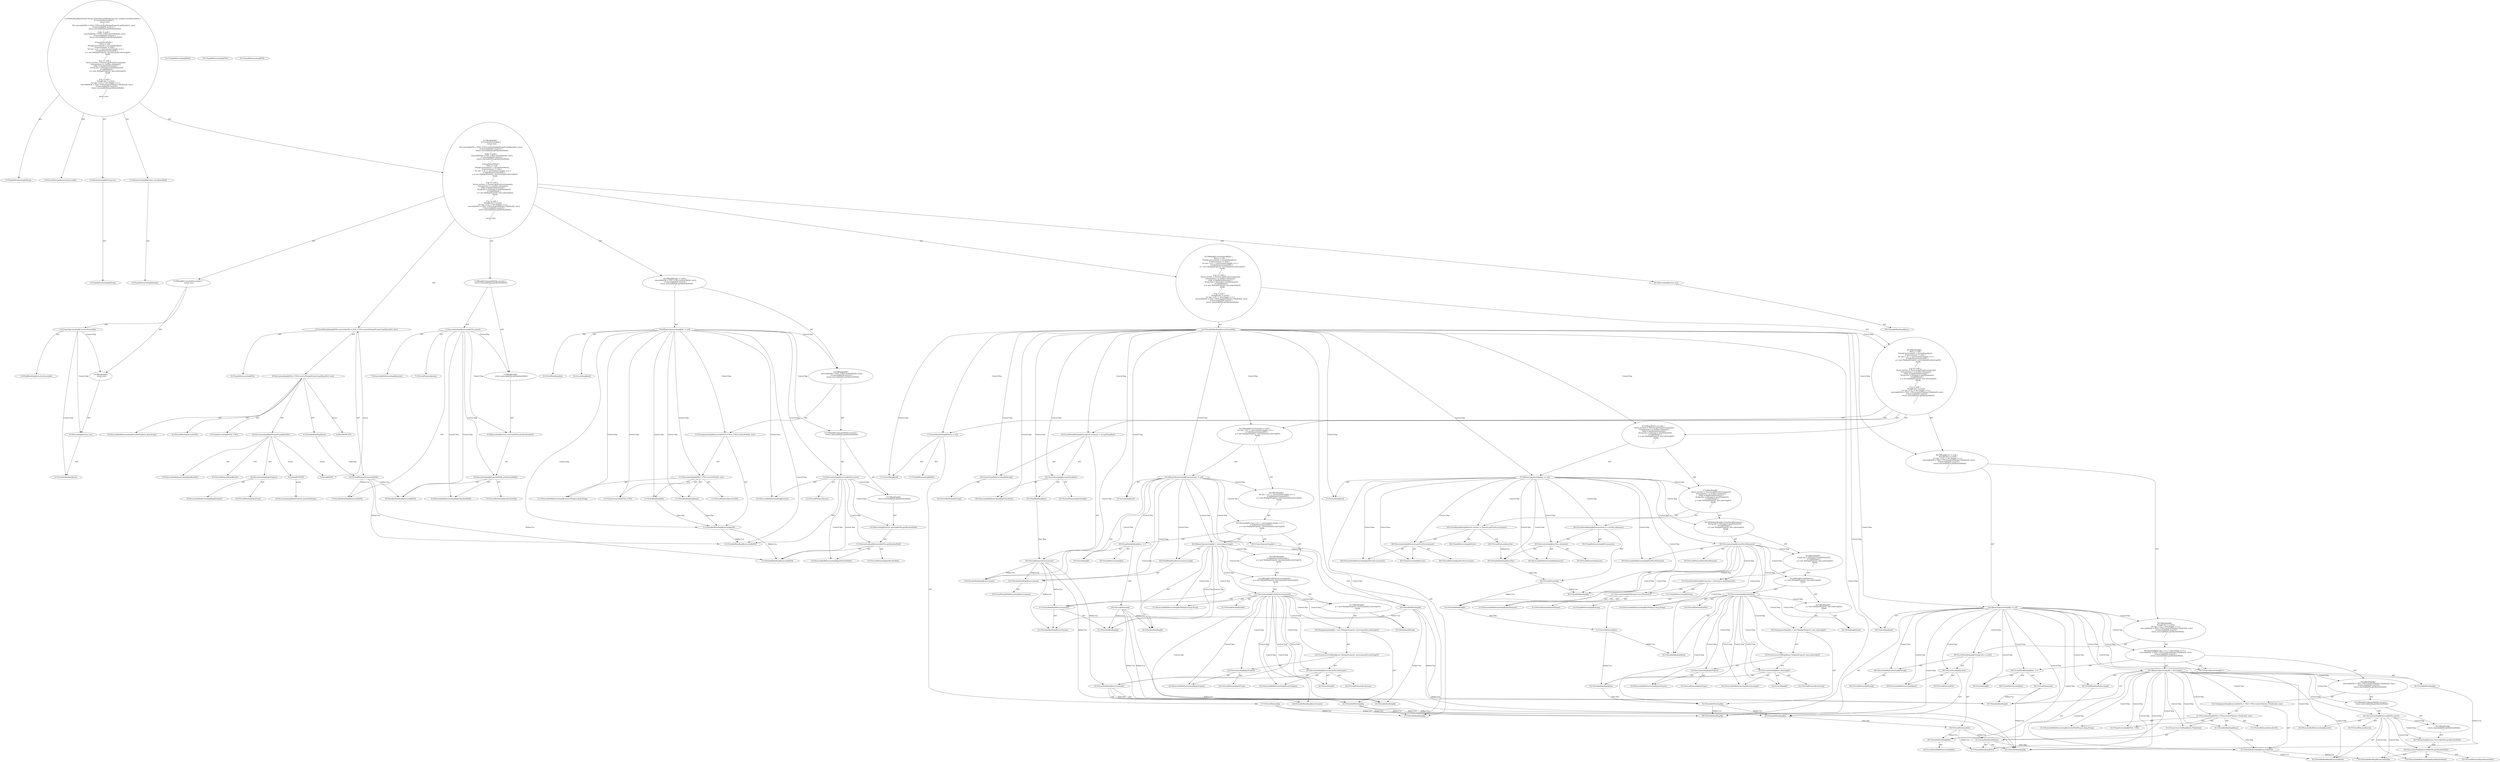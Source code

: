 digraph "resolveExecutable#?,String,boolean" {
0 [label="2:CtTypeReferenceImpl@String" shape=ellipse]
1 [label="2:CtVirtualElement@resolveExecutable" shape=ellipse]
2 [label="2:CtParameterImpl@String exec" shape=ellipse]
3 [label="2:CtTypeReferenceImpl@String" shape=ellipse]
4 [label="2:CtParameterImpl@boolean mustSearchPath" shape=ellipse]
5 [label="2:CtTypeReferenceImpl@boolean" shape=ellipse]
6 [label="3:CtFieldReadImpl@resolveExecutable" shape=ellipse]
7 [label="3:CtUnaryOperatorImpl@!resolveExecutable" shape=ellipse]
8 [label="4:CtVariableReadImpl@exec" shape=ellipse]
9 [label="4:CtReturnImpl@return exec" shape=ellipse]
10 [label="3:CtBlockImpl@\{
    return exec;
\}" shape=ellipse]
11 [label="3:CtIfImpl@if (!resolveExecutable) \{
    return exec;
\}" shape=ellipse]
12 [label="6:CtTypeReferenceImpl@File" shape=ellipse]
13 [label="6:CtExecutableReferenceImpl@resolveFile(java.lang.String)" shape=ellipse]
14 [label="6:CtVirtualElement@resolveFile" shape=ellipse]
15 [label="6:CtTypeAccessImpl@FILE_UTILS" shape=ellipse]
16 [label="6:CtExecutableReferenceImpl@getBaseDir()" shape=ellipse]
17 [label="6:CtVirtualElement@getBaseDir" shape=ellipse]
18 [label="6:CtExecutableReferenceImpl@getProject()" shape=ellipse]
19 [label="6:CtVirtualElement@getProject" shape=ellipse]
20 [label="6:CtInvocationImpl@getProject()" shape=ellipse]
21 [label="6:CtInvocationImpl@getProject().getBaseDir()" shape=ellipse]
22 [label="6:CtVariableReadImpl@exec" shape=ellipse]
23 [label="6:CtInvocationImpl@FILE_UTILS.resolveFile(getProject().getBaseDir(), exec)" shape=ellipse]
24 [label="6:CtVirtualElement@executableFile" shape=ellipse]
25 [label="6:CtLocalVariableImpl@File executableFile = FILE_UTILS.resolveFile(getProject().getBaseDir(), exec)" shape=ellipse]
26 [label="7:CtExecutableReferenceImpl@exists()" shape=ellipse]
27 [label="7:CtVirtualElement@exists" shape=ellipse]
28 [label="7:CtVariableReadImpl@executableFile" shape=ellipse]
29 [label="7:CtInvocationImpl@executableFile.exists()" shape=ellipse]
30 [label="8:CtExecutableReferenceImpl@getAbsolutePath()" shape=ellipse]
31 [label="8:CtVirtualElement@getAbsolutePath" shape=ellipse]
32 [label="8:CtVariableReadImpl@executableFile" shape=ellipse]
33 [label="8:CtInvocationImpl@executableFile.getAbsolutePath()" shape=ellipse]
34 [label="8:CtReturnImpl@return executableFile.getAbsolutePath()" shape=ellipse]
35 [label="7:CtBlockImpl@\{
    return executableFile.getAbsolutePath();
\}" shape=ellipse]
36 [label="7:CtIfImpl@if (executableFile.exists()) \{
    return executableFile.getAbsolutePath();
\}" shape=ellipse]
37 [label="10:CtFieldReadImpl@dir" shape=ellipse]
38 [label="10:CtLiteralImpl@null" shape=ellipse]
39 [label="10:CtBinaryOperatorImpl@dir != null" shape=ellipse]
40 [label="11:CtVariableWriteImpl@executableFile" shape=ellipse]
41 [label="11:CtExecutableReferenceImpl@resolveFile(java.lang.String)" shape=ellipse]
42 [label="11:CtVirtualElement@resolveFile" shape=ellipse]
43 [label="11:CtTypeAccessImpl@FILE_UTILS" shape=ellipse]
44 [label="11:CtFieldReadImpl@dir" shape=ellipse]
45 [label="11:CtVariableReadImpl@exec" shape=ellipse]
46 [label="11:CtInvocationImpl@FILE_UTILS.resolveFile(dir, exec)" shape=ellipse]
47 [label="11:CtAssignmentImpl@executableFile = FILE_UTILS.resolveFile(dir, exec)" shape=ellipse]
48 [label="12:CtExecutableReferenceImpl@exists()" shape=ellipse]
49 [label="12:CtVirtualElement@exists" shape=ellipse]
50 [label="12:CtVariableReadImpl@executableFile" shape=ellipse]
51 [label="12:CtInvocationImpl@executableFile.exists()" shape=ellipse]
52 [label="13:CtExecutableReferenceImpl@getAbsolutePath()" shape=ellipse]
53 [label="13:CtVirtualElement@getAbsolutePath" shape=ellipse]
54 [label="13:CtVariableReadImpl@executableFile" shape=ellipse]
55 [label="13:CtInvocationImpl@executableFile.getAbsolutePath()" shape=ellipse]
56 [label="13:CtReturnImpl@return executableFile.getAbsolutePath()" shape=ellipse]
57 [label="12:CtBlockImpl@\{
    return executableFile.getAbsolutePath();
\}" shape=ellipse]
58 [label="12:CtIfImpl@if (executableFile.exists()) \{
    return executableFile.getAbsolutePath();
\}" shape=ellipse]
59 [label="10:CtBlockImpl@\{
    executableFile = FILE_UTILS.resolveFile(dir, exec);
    if (executableFile.exists()) \{
        return executableFile.getAbsolutePath();
    \}
\}" shape=ellipse]
60 [label="10:CtIfImpl@if (dir != null) \{
    executableFile = FILE_UTILS.resolveFile(dir, exec);
    if (executableFile.exists()) \{
        return executableFile.getAbsolutePath();
    \}
\}" shape=ellipse]
61 [label="16:CtVariableReadImpl@mustSearchPath" shape=ellipse]
62 [label="17:CtTypeReferenceImpl@Path" shape=ellipse]
63 [label="17:CtLiteralImpl@null" shape=ellipse]
64 [label="17:CtVirtualElement@p" shape=ellipse]
65 [label="17:CtLocalVariableImpl@Path p = null" shape=ellipse]
66 [label="18:CtVirtualElement@String[]" shape=ellipse]
67 [label="18:CtArrayTypeReferenceImpl@String[]" shape=ellipse]
68 [label="18:CtExecutableReferenceImpl@getVariables()" shape=ellipse]
69 [label="18:CtVirtualElement@getVariables" shape=ellipse]
70 [label="18:CtFieldReadImpl@env" shape=ellipse]
71 [label="18:CtInvocationImpl@env.getVariables()" shape=ellipse]
72 [label="18:CtVirtualElement@environment" shape=ellipse]
73 [label="18:CtLocalVariableImpl@String[] environment = env.getVariables()" shape=ellipse]
74 [label="19:CtVariableReadImpl@environment" shape=ellipse]
75 [label="19:CtLiteralImpl@null" shape=ellipse]
76 [label="19:CtBinaryOperatorImpl@environment != null" shape=ellipse]
77 [label="20:CtTypeReferenceImpl@int" shape=ellipse]
78 [label="20:CtLiteralImpl@0" shape=ellipse]
79 [label="20:CtVirtualElement@i" shape=ellipse]
80 [label="20:CtLocalVariableImpl@int i = 0" shape=ellipse]
81 [label="20:CtVariableReadImpl@i" shape=ellipse]
82 [label="20:CtVariableReadImpl@environment" shape=ellipse]
83 [label="20:CtLocalVariableReferenceImpl@environment" shape=ellipse]
84 [label="20:CtFieldReadImpl@environment.length" shape=ellipse]
85 [label="20:CtBinaryOperatorImpl@i < environment.length" shape=ellipse]
86 [label="20:CtVariableWriteImpl@i" shape=ellipse]
87 [label="20:CtUnaryOperatorImpl@i++" shape=ellipse]
88 [label="21:CtExecutableReferenceImpl@isPath(java.lang.String)" shape=ellipse]
89 [label="21:CtVirtualElement@isPath" shape=ellipse]
90 [label="21:CtVariableReadImpl@environment" shape=ellipse]
91 [label="21:CtVariableReadImpl@i" shape=ellipse]
92 [label="21:CtArrayReadImpl@environment[i]" shape=ellipse]
93 [label="21:CtInvocationImpl@isPath(environment[i])" shape=ellipse]
94 [label="22:CtVariableWriteImpl@p" shape=ellipse]
95 [label="22:CtTypeReferenceImpl@Path" shape=ellipse]
96 [label="22:CtExecutableReferenceImpl@getProject()" shape=ellipse]
97 [label="22:CtVirtualElement@getProject" shape=ellipse]
98 [label="22:CtInvocationImpl@getProject()" shape=ellipse]
99 [label="22:CtExecutableReferenceImpl@substring(int)" shape=ellipse]
100 [label="22:CtVirtualElement@substring" shape=ellipse]
101 [label="22:CtVariableReadImpl@environment" shape=ellipse]
102 [label="22:CtVariableReadImpl@i" shape=ellipse]
103 [label="22:CtArrayReadImpl@environment[i]" shape=ellipse]
104 [label="22:CtLiteralImpl@5" shape=ellipse]
105 [label="22:CtInvocationImpl@environment[i].substring(5)" shape=ellipse]
106 [label="22:CtConstructorCallImpl@new Path(getProject(), environment[i].substring(5))" shape=ellipse]
107 [label="22:CtAssignmentImpl@p = new Path(getProject(), environment[i].substring(5))" shape=ellipse]
108 [label="23:CtBreakImpl@break" shape=ellipse]
109 [label="21:CtBlockImpl@\{
    p = new Path(getProject(), environment[i].substring(5));
    break;
\}" shape=ellipse]
110 [label="21:CtIfImpl@if (isPath(environment[i])) \{
    p = new Path(getProject(), environment[i].substring(5));
    break;
\}" shape=ellipse]
111 [label="20:CtBlockImpl@\{
    if (isPath(environment[i])) \{
        p = new Path(getProject(), environment[i].substring(5));
        break;
    \}
\}" shape=ellipse]
112 [label="20:CtForImpl@for (int i = 0; i < environment.length; i++) \{
    if (isPath(environment[i])) \{
        p = new Path(getProject(), environment[i].substring(5));
        break;
    \}
\}" shape=ellipse]
113 [label="19:CtBlockImpl@\{
    for (int i = 0; i < environment.length; i++) \{
        if (isPath(environment[i])) \{
            p = new Path(getProject(), environment[i].substring(5));
            break;
        \}
    \}
\}" shape=ellipse]
114 [label="19:CtIfImpl@if (environment != null) \{
    for (int i = 0; i < environment.length; i++) \{
        if (isPath(environment[i])) \{
            p = new Path(getProject(), environment[i].substring(5));
            break;
        \}
    \}
\}" shape=ellipse]
115 [label="27:CtVariableReadImpl@p" shape=ellipse]
116 [label="27:CtLiteralImpl@null" shape=ellipse]
117 [label="27:CtBinaryOperatorImpl@p == null" shape=ellipse]
118 [label="28:CtTypeReferenceImpl@Vector" shape=ellipse]
119 [label="28:CtExecutableReferenceImpl@getProcEnvironment()" shape=ellipse]
120 [label="28:CtVirtualElement@getProcEnvironment" shape=ellipse]
121 [label="28:CtTypeAccessImpl@Execute" shape=ellipse]
122 [label="28:CtInvocationImpl@Execute.getProcEnvironment()" shape=ellipse]
123 [label="28:CtVirtualElement@envVars" shape=ellipse]
124 [label="28:CtLocalVariableImpl@Vector envVars = Execute.getProcEnvironment()" shape=ellipse]
125 [label="29:CtTypeReferenceImpl@Enumeration" shape=ellipse]
126 [label="29:CtExecutableReferenceImpl@elements()" shape=ellipse]
127 [label="29:CtVirtualElement@elements" shape=ellipse]
128 [label="29:CtVariableReadImpl@envVars" shape=ellipse]
129 [label="29:CtInvocationImpl@envVars.elements()" shape=ellipse]
130 [label="29:CtVirtualElement@e" shape=ellipse]
131 [label="29:CtLocalVariableImpl@Enumeration e = envVars.elements()" shape=ellipse]
132 [label="30:CtExecutableReferenceImpl@hasMoreElements()" shape=ellipse]
133 [label="30:CtVirtualElement@hasMoreElements" shape=ellipse]
134 [label="30:CtVariableReadImpl@e" shape=ellipse]
135 [label="30:CtInvocationImpl@e.hasMoreElements()" shape=ellipse]
136 [label="31:CtTypeReferenceImpl@String" shape=ellipse]
137 [label="31:CtExecutableReferenceImpl@nextElement()" shape=ellipse]
138 [label="31:CtVirtualElement@nextElement" shape=ellipse]
139 [label="31:CtVariableReadImpl@e" shape=ellipse]
140 [label="31:CtInvocationImpl@((String) (e.nextElement()))" shape=ellipse]
141 [label="31:CtTypeReferenceImpl@String" shape=ellipse]
142 [label="31:CtVirtualElement@line" shape=ellipse]
143 [label="31:CtLocalVariableImpl@String line = ((String) (e.nextElement()))" shape=ellipse]
144 [label="32:CtExecutableReferenceImpl@isPath(java.lang.String)" shape=ellipse]
145 [label="32:CtVirtualElement@isPath" shape=ellipse]
146 [label="32:CtVariableReadImpl@line" shape=ellipse]
147 [label="32:CtInvocationImpl@isPath(line)" shape=ellipse]
148 [label="33:CtVariableWriteImpl@p" shape=ellipse]
149 [label="33:CtTypeReferenceImpl@Path" shape=ellipse]
150 [label="33:CtExecutableReferenceImpl@getProject()" shape=ellipse]
151 [label="33:CtVirtualElement@getProject" shape=ellipse]
152 [label="33:CtInvocationImpl@getProject()" shape=ellipse]
153 [label="33:CtExecutableReferenceImpl@substring(int)" shape=ellipse]
154 [label="33:CtVirtualElement@substring" shape=ellipse]
155 [label="33:CtVariableReadImpl@line" shape=ellipse]
156 [label="33:CtLiteralImpl@5" shape=ellipse]
157 [label="33:CtInvocationImpl@line.substring(5)" shape=ellipse]
158 [label="33:CtConstructorCallImpl@new Path(getProject(), line.substring(5))" shape=ellipse]
159 [label="33:CtAssignmentImpl@p = new Path(getProject(), line.substring(5))" shape=ellipse]
160 [label="34:CtBreakImpl@break" shape=ellipse]
161 [label="32:CtBlockImpl@\{
    p = new Path(getProject(), line.substring(5));
    break;
\}" shape=ellipse]
162 [label="32:CtIfImpl@if (isPath(line)) \{
    p = new Path(getProject(), line.substring(5));
    break;
\}" shape=ellipse]
163 [label="30:CtBlockImpl@\{
    String line = ((String) (e.nextElement()));
    if (isPath(line)) \{
        p = new Path(getProject(), line.substring(5));
        break;
    \}
\}" shape=ellipse]
164 [label="30:CtWhileImpl@while (e.hasMoreElements()) \{
    String line = ((String) (e.nextElement()));
    if (isPath(line)) \{
        p = new Path(getProject(), line.substring(5));
        break;
    \}
\} " shape=ellipse]
165 [label="27:CtBlockImpl@\{
    Vector envVars = Execute.getProcEnvironment();
    Enumeration e = envVars.elements();
    while (e.hasMoreElements()) \{
        String line = ((String) (e.nextElement()));
        if (isPath(line)) \{
            p = new Path(getProject(), line.substring(5));
            break;
        \}
    \} 
\}" shape=ellipse]
166 [label="27:CtIfImpl@if (p == null) \{
    Vector envVars = Execute.getProcEnvironment();
    Enumeration e = envVars.elements();
    while (e.hasMoreElements()) \{
        String line = ((String) (e.nextElement()));
        if (isPath(line)) \{
            p = new Path(getProject(), line.substring(5));
            break;
        \}
    \} 
\}" shape=ellipse]
167 [label="38:CtVariableReadImpl@p" shape=ellipse]
168 [label="38:CtLiteralImpl@null" shape=ellipse]
169 [label="38:CtBinaryOperatorImpl@p != null" shape=ellipse]
170 [label="39:CtVirtualElement@String[]" shape=ellipse]
171 [label="39:CtArrayTypeReferenceImpl@String[]" shape=ellipse]
172 [label="39:CtExecutableReferenceImpl@list()" shape=ellipse]
173 [label="39:CtVirtualElement@list" shape=ellipse]
174 [label="39:CtVariableReadImpl@p" shape=ellipse]
175 [label="39:CtInvocationImpl@p.list()" shape=ellipse]
176 [label="39:CtVirtualElement@dirs" shape=ellipse]
177 [label="39:CtLocalVariableImpl@String[] dirs = p.list()" shape=ellipse]
178 [label="40:CtTypeReferenceImpl@int" shape=ellipse]
179 [label="40:CtLiteralImpl@0" shape=ellipse]
180 [label="40:CtVirtualElement@i" shape=ellipse]
181 [label="40:CtLocalVariableImpl@int i = 0" shape=ellipse]
182 [label="40:CtVariableReadImpl@i" shape=ellipse]
183 [label="40:CtVariableReadImpl@dirs" shape=ellipse]
184 [label="40:CtLocalVariableReferenceImpl@dirs" shape=ellipse]
185 [label="40:CtFieldReadImpl@dirs.length" shape=ellipse]
186 [label="40:CtBinaryOperatorImpl@i < dirs.length" shape=ellipse]
187 [label="40:CtVariableWriteImpl@i" shape=ellipse]
188 [label="40:CtUnaryOperatorImpl@i++" shape=ellipse]
189 [label="41:CtVariableWriteImpl@executableFile" shape=ellipse]
190 [label="41:CtExecutableReferenceImpl@resolveFile(File,java.lang.String)" shape=ellipse]
191 [label="41:CtVirtualElement@resolveFile" shape=ellipse]
192 [label="41:CtTypeAccessImpl@FILE_UTILS" shape=ellipse]
193 [label="41:CtTypeReferenceImpl@File" shape=ellipse]
194 [label="41:CtVariableReadImpl@dirs" shape=ellipse]
195 [label="41:CtVariableReadImpl@i" shape=ellipse]
196 [label="41:CtArrayReadImpl@dirs[i]" shape=ellipse]
197 [label="41:CtConstructorCallImpl@new File(dirs[i])" shape=ellipse]
198 [label="41:CtVariableReadImpl@exec" shape=ellipse]
199 [label="41:CtInvocationImpl@FILE_UTILS.resolveFile(new File(dirs[i]), exec)" shape=ellipse]
200 [label="41:CtAssignmentImpl@executableFile = FILE_UTILS.resolveFile(new File(dirs[i]), exec)" shape=ellipse]
201 [label="42:CtExecutableReferenceImpl@exists()" shape=ellipse]
202 [label="42:CtVirtualElement@exists" shape=ellipse]
203 [label="42:CtVariableReadImpl@executableFile" shape=ellipse]
204 [label="42:CtInvocationImpl@executableFile.exists()" shape=ellipse]
205 [label="43:CtExecutableReferenceImpl@getAbsolutePath()" shape=ellipse]
206 [label="43:CtVirtualElement@getAbsolutePath" shape=ellipse]
207 [label="43:CtVariableReadImpl@executableFile" shape=ellipse]
208 [label="43:CtInvocationImpl@executableFile.getAbsolutePath()" shape=ellipse]
209 [label="43:CtReturnImpl@return executableFile.getAbsolutePath()" shape=ellipse]
210 [label="42:CtBlockImpl@\{
    return executableFile.getAbsolutePath();
\}" shape=ellipse]
211 [label="42:CtIfImpl@if (executableFile.exists()) \{
    return executableFile.getAbsolutePath();
\}" shape=ellipse]
212 [label="40:CtBlockImpl@\{
    executableFile = FILE_UTILS.resolveFile(new File(dirs[i]), exec);
    if (executableFile.exists()) \{
        return executableFile.getAbsolutePath();
    \}
\}" shape=ellipse]
213 [label="40:CtForImpl@for (int i = 0; i < dirs.length; i++) \{
    executableFile = FILE_UTILS.resolveFile(new File(dirs[i]), exec);
    if (executableFile.exists()) \{
        return executableFile.getAbsolutePath();
    \}
\}" shape=ellipse]
214 [label="38:CtBlockImpl@\{
    String[] dirs = p.list();
    for (int i = 0; i < dirs.length; i++) \{
        executableFile = FILE_UTILS.resolveFile(new File(dirs[i]), exec);
        if (executableFile.exists()) \{
            return executableFile.getAbsolutePath();
        \}
    \}
\}" shape=ellipse]
215 [label="38:CtIfImpl@if (p != null) \{
    String[] dirs = p.list();
    for (int i = 0; i < dirs.length; i++) \{
        executableFile = FILE_UTILS.resolveFile(new File(dirs[i]), exec);
        if (executableFile.exists()) \{
            return executableFile.getAbsolutePath();
        \}
    \}
\}" shape=ellipse]
216 [label="16:CtBlockImpl@\{
    Path p = null;
    String[] environment = env.getVariables();
    if (environment != null) \{
        for (int i = 0; i < environment.length; i++) \{
            if (isPath(environment[i])) \{
                p = new Path(getProject(), environment[i].substring(5));
                break;
            \}
        \}
    \}
    if (p == null) \{
        Vector envVars = Execute.getProcEnvironment();
        Enumeration e = envVars.elements();
        while (e.hasMoreElements()) \{
            String line = ((String) (e.nextElement()));
            if (isPath(line)) \{
                p = new Path(getProject(), line.substring(5));
                break;
            \}
        \} 
    \}
    if (p != null) \{
        String[] dirs = p.list();
        for (int i = 0; i < dirs.length; i++) \{
            executableFile = FILE_UTILS.resolveFile(new File(dirs[i]), exec);
            if (executableFile.exists()) \{
                return executableFile.getAbsolutePath();
            \}
        \}
    \}
\}" shape=ellipse]
217 [label="16:CtIfImpl@if (mustSearchPath) \{
    Path p = null;
    String[] environment = env.getVariables();
    if (environment != null) \{
        for (int i = 0; i < environment.length; i++) \{
            if (isPath(environment[i])) \{
                p = new Path(getProject(), environment[i].substring(5));
                break;
            \}
        \}
    \}
    if (p == null) \{
        Vector envVars = Execute.getProcEnvironment();
        Enumeration e = envVars.elements();
        while (e.hasMoreElements()) \{
            String line = ((String) (e.nextElement()));
            if (isPath(line)) \{
                p = new Path(getProject(), line.substring(5));
                break;
            \}
        \} 
    \}
    if (p != null) \{
        String[] dirs = p.list();
        for (int i = 0; i < dirs.length; i++) \{
            executableFile = FILE_UTILS.resolveFile(new File(dirs[i]), exec);
            if (executableFile.exists()) \{
                return executableFile.getAbsolutePath();
            \}
        \}
    \}
\}" shape=ellipse]
218 [label="48:CtVariableReadImpl@exec" shape=ellipse]
219 [label="48:CtReturnImpl@return exec" shape=ellipse]
220 [label="2:CtBlockImpl@\{
    if (!resolveExecutable) \{
        return exec;
    \}
    File executableFile = FILE_UTILS.resolveFile(getProject().getBaseDir(), exec);
    if (executableFile.exists()) \{
        return executableFile.getAbsolutePath();
    \}
    if (dir != null) \{
        executableFile = FILE_UTILS.resolveFile(dir, exec);
        if (executableFile.exists()) \{
            return executableFile.getAbsolutePath();
        \}
    \}
    if (mustSearchPath) \{
        Path p = null;
        String[] environment = env.getVariables();
        if (environment != null) \{
            for (int i = 0; i < environment.length; i++) \{
                if (isPath(environment[i])) \{
                    p = new Path(getProject(), environment[i].substring(5));
                    break;
                \}
            \}
        \}
        if (p == null) \{
            Vector envVars = Execute.getProcEnvironment();
            Enumeration e = envVars.elements();
            while (e.hasMoreElements()) \{
                String line = ((String) (e.nextElement()));
                if (isPath(line)) \{
                    p = new Path(getProject(), line.substring(5));
                    break;
                \}
            \} 
        \}
        if (p != null) \{
            String[] dirs = p.list();
            for (int i = 0; i < dirs.length; i++) \{
                executableFile = FILE_UTILS.resolveFile(new File(dirs[i]), exec);
                if (executableFile.exists()) \{
                    return executableFile.getAbsolutePath();
                \}
            \}
        \}
    \}
    return exec;
\}" shape=ellipse]
221 [label="2:CtMethodImpl@protected String resolveExecutable(String exec, boolean mustSearchPath) \{
    if (!resolveExecutable) \{
        return exec;
    \}
    File executableFile = FILE_UTILS.resolveFile(getProject().getBaseDir(), exec);
    if (executableFile.exists()) \{
        return executableFile.getAbsolutePath();
    \}
    if (dir != null) \{
        executableFile = FILE_UTILS.resolveFile(dir, exec);
        if (executableFile.exists()) \{
            return executableFile.getAbsolutePath();
        \}
    \}
    if (mustSearchPath) \{
        Path p = null;
        String[] environment = env.getVariables();
        if (environment != null) \{
            for (int i = 0; i < environment.length; i++) \{
                if (isPath(environment[i])) \{
                    p = new Path(getProject(), environment[i].substring(5));
                    break;
                \}
            \}
        \}
        if (p == null) \{
            Vector envVars = Execute.getProcEnvironment();
            Enumeration e = envVars.elements();
            while (e.hasMoreElements()) \{
                String line = ((String) (e.nextElement()));
                if (isPath(line)) \{
                    p = new Path(getProject(), line.substring(5));
                    break;
                \}
            \} 
        \}
        if (p != null) \{
            String[] dirs = p.list();
            for (int i = 0; i < dirs.length; i++) \{
                executableFile = FILE_UTILS.resolveFile(new File(dirs[i]), exec);
                if (executableFile.exists()) \{
                    return executableFile.getAbsolutePath();
                \}
            \}
        \}
    \}
    return exec;
\}" shape=ellipse]
222 [label="6:Update@UPDATE" shape=ellipse]
223 [label="6:CtInvocationImpl@getProject().resolveFile(exec)" shape=ellipse]
224 [label="6:Delete@DELETE" shape=ellipse]
225 [label="6:Move@MOVE" shape=ellipse]
2 -> 3 [label="AST"];
4 -> 5 [label="AST"];
7 -> 6 [label="AST"];
7 -> 10 [label="Control Dep"];
7 -> 9 [label="Control Dep"];
7 -> 8 [label="Control Dep"];
9 -> 8 [label="AST"];
10 -> 9 [label="AST"];
11 -> 7 [label="AST"];
11 -> 10 [label="AST"];
20 -> 19 [label="AST"];
20 -> 18 [label="AST"];
21 -> 17 [label="AST"];
21 -> 20 [label="AST"];
21 -> 16 [label="AST"];
21 -> 222 [label="Action"];
21 -> 225 [label="Action"];
22 -> 24 [label="Data Dep"];
23 -> 14 [label="AST"];
23 -> 15 [label="AST"];
23 -> 13 [label="AST"];
23 -> 21 [label="AST"];
23 -> 22 [label="AST"];
23 -> 224 [label="Action"];
24 -> 28 [label="Define-Use"];
24 -> 32 [label="Define-Use"];
24 -> 50 [label="Define-Use"];
24 -> 54 [label="Define-Use"];
25 -> 24 [label="AST"];
25 -> 12 [label="AST"];
25 -> 23 [label="AST"];
29 -> 27 [label="AST"];
29 -> 28 [label="AST"];
29 -> 26 [label="AST"];
29 -> 35 [label="Control Dep"];
29 -> 34 [label="Control Dep"];
29 -> 33 [label="Control Dep"];
29 -> 30 [label="Control Dep"];
29 -> 32 [label="Control Dep"];
33 -> 31 [label="AST"];
33 -> 32 [label="AST"];
33 -> 30 [label="AST"];
34 -> 33 [label="AST"];
35 -> 34 [label="AST"];
36 -> 29 [label="AST"];
36 -> 35 [label="AST"];
39 -> 37 [label="AST"];
39 -> 38 [label="AST"];
39 -> 59 [label="Control Dep"];
39 -> 47 [label="Control Dep"];
39 -> 40 [label="Control Dep"];
39 -> 46 [label="Control Dep"];
39 -> 41 [label="Control Dep"];
39 -> 43 [label="Control Dep"];
39 -> 44 [label="Control Dep"];
39 -> 45 [label="Control Dep"];
39 -> 58 [label="Control Dep"];
39 -> 51 [label="Control Dep"];
39 -> 48 [label="Control Dep"];
39 -> 50 [label="Control Dep"];
40 -> 50 [label="Define-Use"];
40 -> 54 [label="Define-Use"];
44 -> 40 [label="Data Dep"];
45 -> 40 [label="Data Dep"];
46 -> 42 [label="AST"];
46 -> 43 [label="AST"];
46 -> 41 [label="AST"];
46 -> 44 [label="AST"];
46 -> 45 [label="AST"];
47 -> 40 [label="AST"];
47 -> 46 [label="AST"];
51 -> 49 [label="AST"];
51 -> 50 [label="AST"];
51 -> 48 [label="AST"];
51 -> 57 [label="Control Dep"];
51 -> 56 [label="Control Dep"];
51 -> 55 [label="Control Dep"];
51 -> 52 [label="Control Dep"];
51 -> 54 [label="Control Dep"];
55 -> 53 [label="AST"];
55 -> 54 [label="AST"];
55 -> 52 [label="AST"];
56 -> 55 [label="AST"];
57 -> 56 [label="AST"];
58 -> 51 [label="AST"];
58 -> 57 [label="AST"];
59 -> 47 [label="AST"];
59 -> 58 [label="AST"];
60 -> 39 [label="AST"];
60 -> 59 [label="AST"];
61 -> 216 [label="Control Dep"];
61 -> 65 [label="Control Dep"];
61 -> 63 [label="Control Dep"];
61 -> 73 [label="Control Dep"];
61 -> 67 [label="Control Dep"];
61 -> 71 [label="Control Dep"];
61 -> 68 [label="Control Dep"];
61 -> 70 [label="Control Dep"];
61 -> 114 [label="Control Dep"];
61 -> 76 [label="Control Dep"];
61 -> 74 [label="Control Dep"];
61 -> 75 [label="Control Dep"];
61 -> 166 [label="Control Dep"];
61 -> 117 [label="Control Dep"];
61 -> 115 [label="Control Dep"];
61 -> 116 [label="Control Dep"];
61 -> 215 [label="Control Dep"];
61 -> 169 [label="Control Dep"];
61 -> 167 [label="Control Dep"];
61 -> 168 [label="Control Dep"];
64 -> 115 [label="Define-Use"];
64 -> 167 [label="Define-Use"];
64 -> 174 [label="Define-Use"];
65 -> 64 [label="AST"];
65 -> 62 [label="AST"];
65 -> 63 [label="AST"];
67 -> 66 [label="AST"];
70 -> 72 [label="Data Dep"];
71 -> 69 [label="AST"];
71 -> 70 [label="AST"];
71 -> 68 [label="AST"];
72 -> 74 [label="Define-Use"];
72 -> 82 [label="Define-Use"];
72 -> 90 [label="Define-Use"];
72 -> 92 [label="Define-Use"];
72 -> 101 [label="Define-Use"];
72 -> 103 [label="Define-Use"];
73 -> 72 [label="AST"];
73 -> 67 [label="AST"];
73 -> 71 [label="AST"];
76 -> 74 [label="AST"];
76 -> 75 [label="AST"];
76 -> 113 [label="Control Dep"];
76 -> 112 [label="Control Dep"];
76 -> 80 [label="Control Dep"];
76 -> 78 [label="Control Dep"];
76 -> 85 [label="Control Dep"];
76 -> 81 [label="Control Dep"];
76 -> 84 [label="Control Dep"];
76 -> 82 [label="Control Dep"];
76 -> 87 [label="Control Dep"];
76 -> 86 [label="Control Dep"];
79 -> 81 [label="Define-Use"];
79 -> 91 [label="Define-Use"];
79 -> 102 [label="Define-Use"];
79 -> 182 [label="Define-Use"];
79 -> 195 [label="Define-Use"];
80 -> 79 [label="AST"];
80 -> 77 [label="AST"];
80 -> 78 [label="AST"];
82 -> 83 [label="AST"];
84 -> 82 [label="AST"];
85 -> 81 [label="AST"];
85 -> 84 [label="AST"];
85 -> 111 [label="Control Dep"];
85 -> 110 [label="Control Dep"];
85 -> 93 [label="Control Dep"];
85 -> 88 [label="Control Dep"];
85 -> 92 [label="Control Dep"];
85 -> 90 [label="Control Dep"];
85 -> 91 [label="Control Dep"];
86 -> 91 [label="Define-Use"];
86 -> 102 [label="Define-Use"];
86 -> 182 [label="Define-Use"];
86 -> 195 [label="Define-Use"];
87 -> 86 [label="AST"];
92 -> 90 [label="AST"];
92 -> 91 [label="AST"];
93 -> 89 [label="AST"];
93 -> 88 [label="AST"];
93 -> 92 [label="AST"];
93 -> 109 [label="Control Dep"];
93 -> 107 [label="Control Dep"];
93 -> 94 [label="Control Dep"];
93 -> 106 [label="Control Dep"];
93 -> 98 [label="Control Dep"];
93 -> 96 [label="Control Dep"];
93 -> 105 [label="Control Dep"];
93 -> 99 [label="Control Dep"];
93 -> 103 [label="Control Dep"];
93 -> 101 [label="Control Dep"];
93 -> 102 [label="Control Dep"];
93 -> 104 [label="Control Dep"];
93 -> 108 [label="Control Dep"];
94 -> 115 [label="Define-Use"];
94 -> 167 [label="Define-Use"];
94 -> 174 [label="Define-Use"];
98 -> 97 [label="AST"];
98 -> 96 [label="AST"];
103 -> 101 [label="AST"];
103 -> 102 [label="AST"];
103 -> 94 [label="Data Dep"];
105 -> 100 [label="AST"];
105 -> 103 [label="AST"];
105 -> 99 [label="AST"];
105 -> 104 [label="AST"];
106 -> 98 [label="AST"];
106 -> 105 [label="AST"];
107 -> 94 [label="AST"];
107 -> 106 [label="AST"];
109 -> 107 [label="AST"];
109 -> 108 [label="AST"];
110 -> 93 [label="AST"];
110 -> 109 [label="AST"];
111 -> 110 [label="AST"];
112 -> 80 [label="AST"];
112 -> 85 [label="AST"];
112 -> 87 [label="AST"];
112 -> 111 [label="AST"];
113 -> 112 [label="AST"];
114 -> 76 [label="AST"];
114 -> 113 [label="AST"];
117 -> 115 [label="AST"];
117 -> 116 [label="AST"];
117 -> 165 [label="Control Dep"];
117 -> 124 [label="Control Dep"];
117 -> 122 [label="Control Dep"];
117 -> 119 [label="Control Dep"];
117 -> 121 [label="Control Dep"];
117 -> 131 [label="Control Dep"];
117 -> 129 [label="Control Dep"];
117 -> 126 [label="Control Dep"];
117 -> 128 [label="Control Dep"];
117 -> 164 [label="Control Dep"];
117 -> 135 [label="Control Dep"];
117 -> 132 [label="Control Dep"];
117 -> 134 [label="Control Dep"];
122 -> 120 [label="AST"];
122 -> 121 [label="AST"];
122 -> 119 [label="AST"];
123 -> 128 [label="Define-Use"];
124 -> 123 [label="AST"];
124 -> 118 [label="AST"];
124 -> 122 [label="AST"];
128 -> 130 [label="Data Dep"];
129 -> 127 [label="AST"];
129 -> 128 [label="AST"];
129 -> 126 [label="AST"];
130 -> 134 [label="Define-Use"];
130 -> 139 [label="Define-Use"];
131 -> 130 [label="AST"];
131 -> 125 [label="AST"];
131 -> 129 [label="AST"];
135 -> 133 [label="AST"];
135 -> 134 [label="AST"];
135 -> 132 [label="AST"];
135 -> 163 [label="Control Dep"];
135 -> 143 [label="Control Dep"];
135 -> 140 [label="Control Dep"];
135 -> 137 [label="Control Dep"];
135 -> 139 [label="Control Dep"];
135 -> 162 [label="Control Dep"];
135 -> 147 [label="Control Dep"];
135 -> 144 [label="Control Dep"];
135 -> 146 [label="Control Dep"];
139 -> 142 [label="Data Dep"];
140 -> 138 [label="AST"];
140 -> 141 [label="AST"];
140 -> 139 [label="AST"];
140 -> 137 [label="AST"];
142 -> 146 [label="Define-Use"];
142 -> 155 [label="Define-Use"];
143 -> 142 [label="AST"];
143 -> 136 [label="AST"];
143 -> 140 [label="AST"];
147 -> 145 [label="AST"];
147 -> 144 [label="AST"];
147 -> 146 [label="AST"];
147 -> 161 [label="Control Dep"];
147 -> 159 [label="Control Dep"];
147 -> 148 [label="Control Dep"];
147 -> 158 [label="Control Dep"];
147 -> 152 [label="Control Dep"];
147 -> 150 [label="Control Dep"];
147 -> 157 [label="Control Dep"];
147 -> 153 [label="Control Dep"];
147 -> 155 [label="Control Dep"];
147 -> 156 [label="Control Dep"];
147 -> 160 [label="Control Dep"];
148 -> 167 [label="Define-Use"];
148 -> 174 [label="Define-Use"];
152 -> 151 [label="AST"];
152 -> 150 [label="AST"];
155 -> 148 [label="Data Dep"];
157 -> 154 [label="AST"];
157 -> 155 [label="AST"];
157 -> 153 [label="AST"];
157 -> 156 [label="AST"];
158 -> 152 [label="AST"];
158 -> 157 [label="AST"];
159 -> 148 [label="AST"];
159 -> 158 [label="AST"];
161 -> 159 [label="AST"];
161 -> 160 [label="AST"];
162 -> 147 [label="AST"];
162 -> 161 [label="AST"];
163 -> 143 [label="AST"];
163 -> 162 [label="AST"];
164 -> 135 [label="AST"];
164 -> 163 [label="AST"];
165 -> 124 [label="AST"];
165 -> 131 [label="AST"];
165 -> 164 [label="AST"];
166 -> 117 [label="AST"];
166 -> 165 [label="AST"];
169 -> 167 [label="AST"];
169 -> 168 [label="AST"];
169 -> 214 [label="Control Dep"];
169 -> 177 [label="Control Dep"];
169 -> 171 [label="Control Dep"];
169 -> 175 [label="Control Dep"];
169 -> 172 [label="Control Dep"];
169 -> 174 [label="Control Dep"];
169 -> 213 [label="Control Dep"];
169 -> 181 [label="Control Dep"];
169 -> 179 [label="Control Dep"];
169 -> 186 [label="Control Dep"];
169 -> 182 [label="Control Dep"];
169 -> 185 [label="Control Dep"];
169 -> 183 [label="Control Dep"];
169 -> 188 [label="Control Dep"];
169 -> 187 [label="Control Dep"];
171 -> 170 [label="AST"];
174 -> 176 [label="Data Dep"];
175 -> 173 [label="AST"];
175 -> 174 [label="AST"];
175 -> 172 [label="AST"];
176 -> 183 [label="Define-Use"];
176 -> 194 [label="Define-Use"];
176 -> 196 [label="Define-Use"];
177 -> 176 [label="AST"];
177 -> 171 [label="AST"];
177 -> 175 [label="AST"];
180 -> 182 [label="Define-Use"];
180 -> 195 [label="Define-Use"];
181 -> 180 [label="AST"];
181 -> 178 [label="AST"];
181 -> 179 [label="AST"];
183 -> 184 [label="AST"];
185 -> 183 [label="AST"];
186 -> 182 [label="AST"];
186 -> 185 [label="AST"];
186 -> 212 [label="Control Dep"];
186 -> 200 [label="Control Dep"];
186 -> 189 [label="Control Dep"];
186 -> 199 [label="Control Dep"];
186 -> 190 [label="Control Dep"];
186 -> 192 [label="Control Dep"];
186 -> 197 [label="Control Dep"];
186 -> 196 [label="Control Dep"];
186 -> 194 [label="Control Dep"];
186 -> 195 [label="Control Dep"];
186 -> 198 [label="Control Dep"];
186 -> 211 [label="Control Dep"];
186 -> 204 [label="Control Dep"];
186 -> 201 [label="Control Dep"];
186 -> 203 [label="Control Dep"];
187 -> 195 [label="Define-Use"];
188 -> 187 [label="AST"];
189 -> 203 [label="Define-Use"];
189 -> 207 [label="Define-Use"];
196 -> 194 [label="AST"];
196 -> 195 [label="AST"];
196 -> 189 [label="Data Dep"];
197 -> 196 [label="AST"];
198 -> 189 [label="Data Dep"];
199 -> 191 [label="AST"];
199 -> 192 [label="AST"];
199 -> 190 [label="AST"];
199 -> 197 [label="AST"];
199 -> 198 [label="AST"];
200 -> 189 [label="AST"];
200 -> 199 [label="AST"];
204 -> 202 [label="AST"];
204 -> 203 [label="AST"];
204 -> 201 [label="AST"];
204 -> 210 [label="Control Dep"];
204 -> 209 [label="Control Dep"];
204 -> 208 [label="Control Dep"];
204 -> 205 [label="Control Dep"];
204 -> 207 [label="Control Dep"];
208 -> 206 [label="AST"];
208 -> 207 [label="AST"];
208 -> 205 [label="AST"];
209 -> 208 [label="AST"];
210 -> 209 [label="AST"];
211 -> 204 [label="AST"];
211 -> 210 [label="AST"];
212 -> 200 [label="AST"];
212 -> 211 [label="AST"];
213 -> 181 [label="AST"];
213 -> 186 [label="AST"];
213 -> 188 [label="AST"];
213 -> 212 [label="AST"];
214 -> 177 [label="AST"];
214 -> 213 [label="AST"];
215 -> 169 [label="AST"];
215 -> 214 [label="AST"];
216 -> 65 [label="AST"];
216 -> 73 [label="AST"];
216 -> 114 [label="AST"];
216 -> 166 [label="AST"];
216 -> 215 [label="AST"];
217 -> 61 [label="AST"];
217 -> 216 [label="AST"];
219 -> 218 [label="AST"];
220 -> 11 [label="AST"];
220 -> 25 [label="AST"];
220 -> 36 [label="AST"];
220 -> 60 [label="AST"];
220 -> 217 [label="AST"];
220 -> 219 [label="AST"];
221 -> 1 [label="AST"];
221 -> 0 [label="AST"];
221 -> 2 [label="AST"];
221 -> 4 [label="AST"];
221 -> 220 [label="AST"];
222 -> 223 [label="Action"];
225 -> 25 [label="Action"];
}